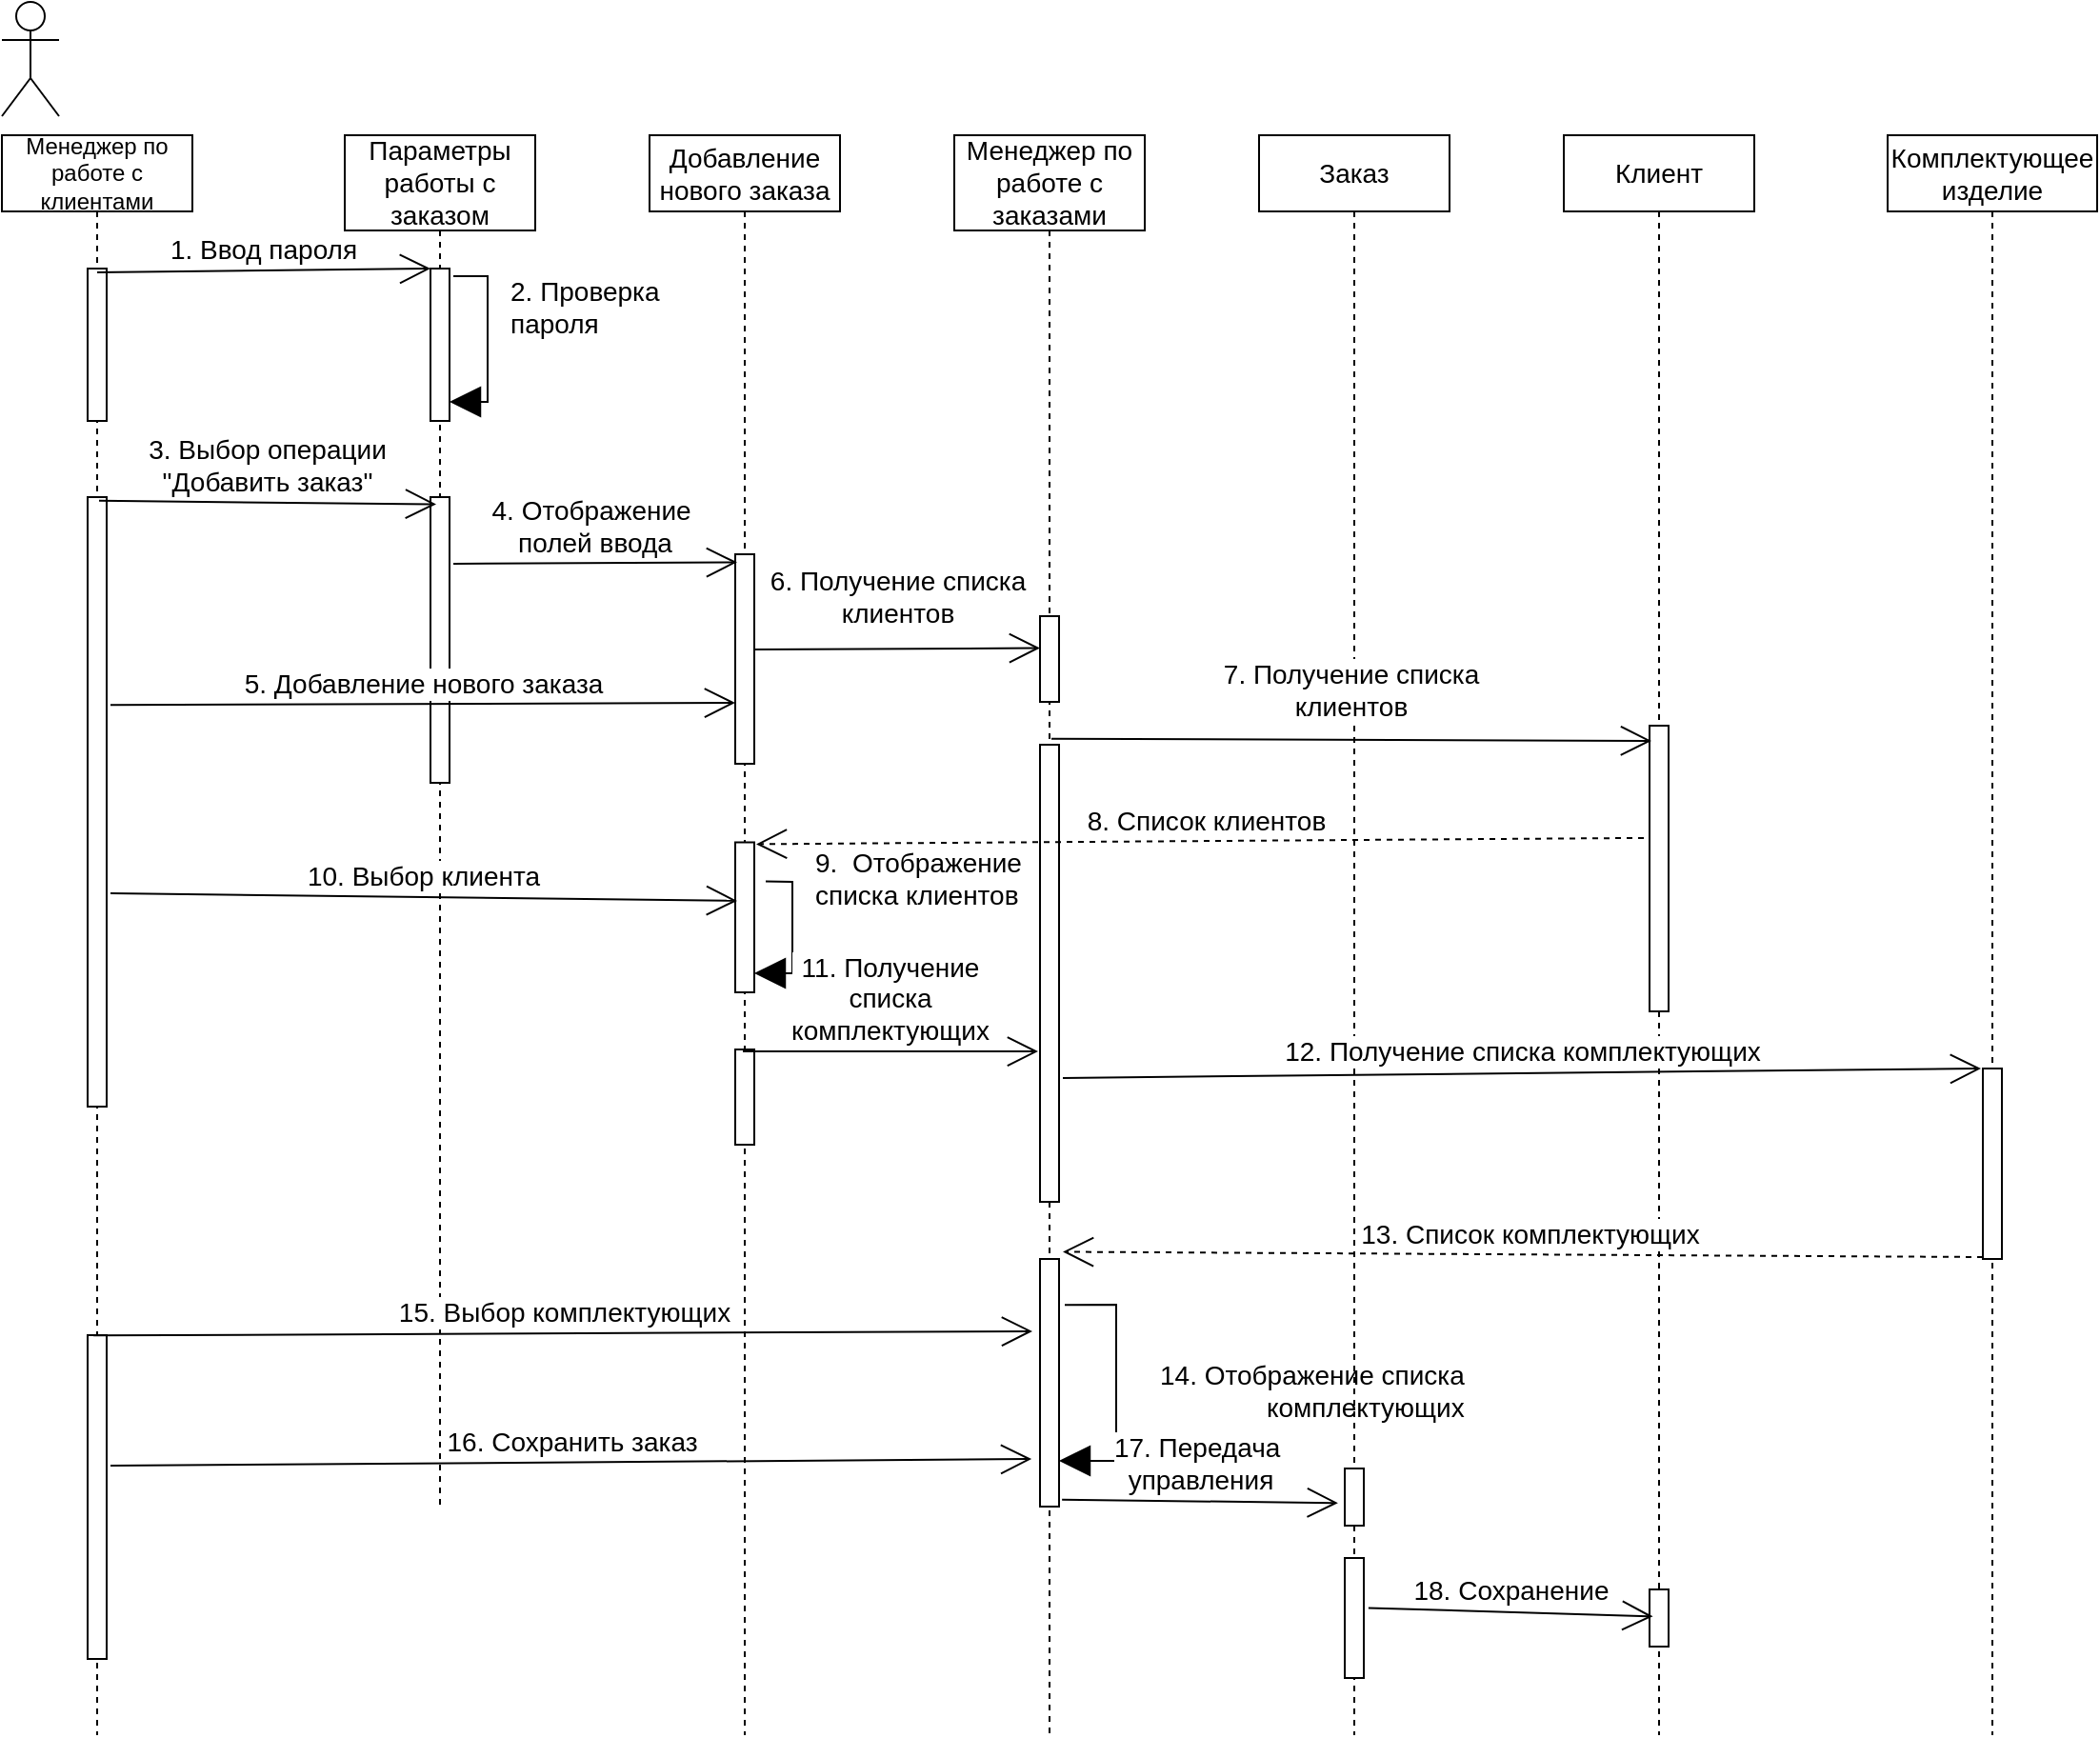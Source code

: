 <mxfile version="20.4.0" type="device"><diagram id="OzmcXAYesiX2XnL-jWl8" name="Страница 1"><mxGraphModel dx="1100" dy="639" grid="1" gridSize="10" guides="1" tooltips="1" connect="1" arrows="1" fold="1" page="1" pageScale="1" pageWidth="827" pageHeight="1169" math="0" shadow="0"><root><mxCell id="0"/><mxCell id="1" parent="0"/><mxCell id="tnpH8YGKR3N8rvLvn343-2" value="" style="shape=umlActor;verticalLabelPosition=bottom;verticalAlign=top;html=1;" vertex="1" parent="1"><mxGeometry x="35" width="30" height="60" as="geometry"/></mxCell><mxCell id="tnpH8YGKR3N8rvLvn343-3" value="Менеджер по работе с клиентами" style="shape=umlLifeline;perimeter=lifelinePerimeter;whiteSpace=wrap;html=1;container=1;collapsible=0;recursiveResize=0;outlineConnect=0;" vertex="1" parent="1"><mxGeometry x="35" y="70" width="100" height="840" as="geometry"/></mxCell><mxCell id="tnpH8YGKR3N8rvLvn343-4" value="" style="html=1;points=[];perimeter=orthogonalPerimeter;fontSize=14;" vertex="1" parent="tnpH8YGKR3N8rvLvn343-3"><mxGeometry x="45" y="70" width="10" height="80" as="geometry"/></mxCell><mxCell id="tnpH8YGKR3N8rvLvn343-5" value="" style="html=1;points=[];perimeter=orthogonalPerimeter;fontSize=14;" vertex="1" parent="tnpH8YGKR3N8rvLvn343-3"><mxGeometry x="45" y="190" width="10" height="320" as="geometry"/></mxCell><mxCell id="tnpH8YGKR3N8rvLvn343-6" value="" style="html=1;points=[];perimeter=orthogonalPerimeter;fontSize=14;" vertex="1" parent="tnpH8YGKR3N8rvLvn343-3"><mxGeometry x="45" y="630" width="10" height="170" as="geometry"/></mxCell><mxCell id="tnpH8YGKR3N8rvLvn343-7" value="Параметры работы с заказом" style="shape=umlLifeline;perimeter=lifelinePerimeter;whiteSpace=wrap;html=1;container=1;collapsible=0;recursiveResize=0;outlineConnect=0;fontSize=14;size=50;" vertex="1" parent="1"><mxGeometry x="215" y="70" width="100" height="720" as="geometry"/></mxCell><mxCell id="tnpH8YGKR3N8rvLvn343-8" value="" style="html=1;points=[];perimeter=orthogonalPerimeter;fontSize=14;" vertex="1" parent="tnpH8YGKR3N8rvLvn343-7"><mxGeometry x="45" y="70" width="10" height="80" as="geometry"/></mxCell><mxCell id="tnpH8YGKR3N8rvLvn343-9" value="2. Проверка &lt;br&gt;пароля" style="html=1;verticalAlign=bottom;endArrow=block;rounded=0;fontSize=14;endSize=14;exitX=1.2;exitY=0.05;exitDx=0;exitDy=0;exitPerimeter=0;align=left;" edge="1" parent="tnpH8YGKR3N8rvLvn343-7" source="tnpH8YGKR3N8rvLvn343-8" target="tnpH8YGKR3N8rvLvn343-8"><mxGeometry x="0.038" y="10" width="80" relative="1" as="geometry"><mxPoint x="460" y="260" as="sourcePoint"/><mxPoint x="540" y="260" as="targetPoint"/><Array as="points"><mxPoint x="75" y="74"/><mxPoint x="75" y="100"/><mxPoint x="75" y="140"/></Array><mxPoint as="offset"/></mxGeometry></mxCell><mxCell id="tnpH8YGKR3N8rvLvn343-10" value="" style="html=1;points=[];perimeter=orthogonalPerimeter;fontSize=14;" vertex="1" parent="tnpH8YGKR3N8rvLvn343-7"><mxGeometry x="45" y="190" width="10" height="150" as="geometry"/></mxCell><mxCell id="tnpH8YGKR3N8rvLvn343-11" value="Добавление нового заказа" style="shape=umlLifeline;perimeter=lifelinePerimeter;whiteSpace=wrap;html=1;container=1;collapsible=0;recursiveResize=0;outlineConnect=0;fontSize=14;" vertex="1" parent="1"><mxGeometry x="375" y="70" width="100" height="840" as="geometry"/></mxCell><mxCell id="tnpH8YGKR3N8rvLvn343-12" value="" style="html=1;points=[];perimeter=orthogonalPerimeter;fontSize=14;" vertex="1" parent="tnpH8YGKR3N8rvLvn343-11"><mxGeometry x="45" y="220" width="10" height="110" as="geometry"/></mxCell><mxCell id="tnpH8YGKR3N8rvLvn343-13" value="" style="html=1;points=[];perimeter=orthogonalPerimeter;fontSize=14;" vertex="1" parent="tnpH8YGKR3N8rvLvn343-11"><mxGeometry x="45" y="371.25" width="10" height="78.75" as="geometry"/></mxCell><mxCell id="tnpH8YGKR3N8rvLvn343-14" value="9.&amp;nbsp; Отображение&amp;nbsp;&lt;br&gt;списка клиентов" style="html=1;verticalAlign=bottom;endArrow=block;rounded=0;fontSize=14;endSize=14;align=left;exitX=1.6;exitY=0.261;exitDx=0;exitDy=0;exitPerimeter=0;" edge="1" parent="tnpH8YGKR3N8rvLvn343-11" source="tnpH8YGKR3N8rvLvn343-13" target="tnpH8YGKR3N8rvLvn343-13"><mxGeometry x="-0.22" y="10" width="80" relative="1" as="geometry"><mxPoint x="120" y="310" as="sourcePoint"/><mxPoint x="-95" y="130" as="targetPoint"/><Array as="points"><mxPoint x="75" y="392"/><mxPoint x="75" y="440"/></Array><mxPoint as="offset"/></mxGeometry></mxCell><mxCell id="tnpH8YGKR3N8rvLvn343-15" value="" style="html=1;points=[];perimeter=orthogonalPerimeter;fontSize=14;" vertex="1" parent="tnpH8YGKR3N8rvLvn343-11"><mxGeometry x="45" y="480" width="10" height="50" as="geometry"/></mxCell><mxCell id="tnpH8YGKR3N8rvLvn343-16" value="Менеджер по работе с заказами" style="shape=umlLifeline;perimeter=lifelinePerimeter;whiteSpace=wrap;html=1;container=1;collapsible=0;recursiveResize=0;outlineConnect=0;fontSize=14;size=50;" vertex="1" parent="1"><mxGeometry x="535" y="70" width="100" height="840" as="geometry"/></mxCell><mxCell id="tnpH8YGKR3N8rvLvn343-17" value="" style="html=1;points=[];perimeter=orthogonalPerimeter;fontSize=14;" vertex="1" parent="tnpH8YGKR3N8rvLvn343-16"><mxGeometry x="45" y="252.5" width="10" height="45" as="geometry"/></mxCell><mxCell id="tnpH8YGKR3N8rvLvn343-18" value="" style="html=1;points=[];perimeter=orthogonalPerimeter;fontSize=14;" vertex="1" parent="tnpH8YGKR3N8rvLvn343-16"><mxGeometry x="45" y="320" width="10" height="240" as="geometry"/></mxCell><mxCell id="tnpH8YGKR3N8rvLvn343-19" value="" style="html=1;points=[];perimeter=orthogonalPerimeter;fontSize=14;" vertex="1" parent="tnpH8YGKR3N8rvLvn343-16"><mxGeometry x="45" y="590" width="10" height="130" as="geometry"/></mxCell><mxCell id="tnpH8YGKR3N8rvLvn343-20" value="14. Отображение списка&lt;br&gt;&lt;div style=&quot;text-align: right;&quot;&gt;комплектующих&lt;/div&gt;" style="html=1;verticalAlign=bottom;endArrow=block;rounded=0;fontSize=14;endSize=14;align=left;exitX=1.3;exitY=0.186;exitDx=0;exitDy=0;exitPerimeter=0;" edge="1" parent="tnpH8YGKR3N8rvLvn343-16" source="tnpH8YGKR3N8rvLvn343-19" target="tnpH8YGKR3N8rvLvn343-19"><mxGeometry x="0.342" y="16" width="80" relative="1" as="geometry"><mxPoint x="-89" y="401.804" as="sourcePoint"/><mxPoint x="130" y="680" as="targetPoint"/><mxPoint x="5" y="-1" as="offset"/><Array as="points"><mxPoint x="85" y="614"/></Array></mxGeometry></mxCell><mxCell id="tnpH8YGKR3N8rvLvn343-21" value="Заказ" style="shape=umlLifeline;perimeter=lifelinePerimeter;whiteSpace=wrap;html=1;container=1;collapsible=0;recursiveResize=0;outlineConnect=0;fontSize=14;" vertex="1" parent="1"><mxGeometry x="695" y="70" width="100" height="840" as="geometry"/></mxCell><mxCell id="tnpH8YGKR3N8rvLvn343-22" value="" style="html=1;points=[];perimeter=orthogonalPerimeter;fontSize=14;" vertex="1" parent="tnpH8YGKR3N8rvLvn343-21"><mxGeometry x="45" y="700" width="10" height="30" as="geometry"/></mxCell><mxCell id="tnpH8YGKR3N8rvLvn343-23" value="" style="html=1;points=[];perimeter=orthogonalPerimeter;fontSize=14;" vertex="1" parent="tnpH8YGKR3N8rvLvn343-21"><mxGeometry x="45" y="747" width="10" height="63" as="geometry"/></mxCell><mxCell id="tnpH8YGKR3N8rvLvn343-24" value="Клиент" style="shape=umlLifeline;perimeter=lifelinePerimeter;whiteSpace=wrap;html=1;container=1;collapsible=0;recursiveResize=0;outlineConnect=0;fontSize=14;" vertex="1" parent="1"><mxGeometry x="855" y="70" width="100" height="840" as="geometry"/></mxCell><mxCell id="tnpH8YGKR3N8rvLvn343-25" value="" style="html=1;points=[];perimeter=orthogonalPerimeter;fontSize=14;" vertex="1" parent="tnpH8YGKR3N8rvLvn343-24"><mxGeometry x="45" y="310" width="10" height="150" as="geometry"/></mxCell><mxCell id="tnpH8YGKR3N8rvLvn343-26" value="" style="html=1;points=[];perimeter=orthogonalPerimeter;fontSize=14;" vertex="1" parent="tnpH8YGKR3N8rvLvn343-24"><mxGeometry x="45" y="763.5" width="10" height="30" as="geometry"/></mxCell><mxCell id="tnpH8YGKR3N8rvLvn343-27" value="Комплектующее изделие" style="shape=umlLifeline;perimeter=lifelinePerimeter;whiteSpace=wrap;html=1;container=1;collapsible=0;recursiveResize=0;outlineConnect=0;fontSize=14;" vertex="1" parent="1"><mxGeometry x="1025" y="70" width="110" height="840" as="geometry"/></mxCell><mxCell id="tnpH8YGKR3N8rvLvn343-28" value="" style="html=1;points=[];perimeter=orthogonalPerimeter;fontSize=14;" vertex="1" parent="tnpH8YGKR3N8rvLvn343-27"><mxGeometry x="50" y="490" width="10" height="100" as="geometry"/></mxCell><mxCell id="tnpH8YGKR3N8rvLvn343-29" value="1. Ввод пароля" style="html=1;verticalAlign=bottom;startArrow=none;startFill=0;endArrow=open;startSize=6;endSize=14;rounded=0;fontSize=14;exitX=0.5;exitY=0.025;exitDx=0;exitDy=0;exitPerimeter=0;entryX=0;entryY=0;entryDx=0;entryDy=0;entryPerimeter=0;" edge="1" parent="1" source="tnpH8YGKR3N8rvLvn343-4" target="tnpH8YGKR3N8rvLvn343-8"><mxGeometry width="80" relative="1" as="geometry"><mxPoint x="675" y="330" as="sourcePoint"/><mxPoint x="195" y="240" as="targetPoint"/></mxGeometry></mxCell><mxCell id="tnpH8YGKR3N8rvLvn343-30" value="3. Выбор операции&lt;br&gt;&quot;Добавить заказ&quot;" style="html=1;verticalAlign=bottom;startArrow=none;startFill=0;endArrow=open;startSize=6;endSize=14;rounded=0;fontSize=14;entryX=0.3;entryY=0.025;entryDx=0;entryDy=0;entryPerimeter=0;exitX=0.6;exitY=0.006;exitDx=0;exitDy=0;exitPerimeter=0;" edge="1" parent="1" source="tnpH8YGKR3N8rvLvn343-5" target="tnpH8YGKR3N8rvLvn343-10"><mxGeometry width="80" relative="1" as="geometry"><mxPoint x="145" y="310" as="sourcePoint"/><mxPoint x="270" y="150" as="targetPoint"/></mxGeometry></mxCell><mxCell id="tnpH8YGKR3N8rvLvn343-31" value="4. Отображение&amp;nbsp;&lt;br&gt;полей ввода" style="html=1;verticalAlign=bottom;startArrow=none;startFill=0;endArrow=open;startSize=6;endSize=14;rounded=0;fontSize=14;entryX=0.1;entryY=0.038;entryDx=0;entryDy=0;entryPerimeter=0;exitX=1.2;exitY=0.233;exitDx=0;exitDy=0;exitPerimeter=0;" edge="1" parent="1" source="tnpH8YGKR3N8rvLvn343-10" target="tnpH8YGKR3N8rvLvn343-12"><mxGeometry width="80" relative="1" as="geometry"><mxPoint x="355" y="340" as="sourcePoint"/><mxPoint x="273" y="272" as="targetPoint"/></mxGeometry></mxCell><mxCell id="tnpH8YGKR3N8rvLvn343-32" value="5. Добавление нового заказа" style="html=1;verticalAlign=bottom;startArrow=none;startFill=0;endArrow=open;startSize=6;endSize=14;rounded=0;fontSize=14;exitX=1.2;exitY=0.341;exitDx=0;exitDy=0;exitPerimeter=0;entryX=0;entryY=0.709;entryDx=0;entryDy=0;entryPerimeter=0;" edge="1" parent="1" source="tnpH8YGKR3N8rvLvn343-5" target="tnpH8YGKR3N8rvLvn343-12"><mxGeometry width="80" relative="1" as="geometry"><mxPoint x="282" y="304.95" as="sourcePoint"/><mxPoint x="365" y="340" as="targetPoint"/></mxGeometry></mxCell><mxCell id="tnpH8YGKR3N8rvLvn343-33" value="6. Получение списка&lt;br&gt;клиентов" style="html=1;verticalAlign=bottom;startArrow=none;startFill=0;endArrow=open;startSize=6;endSize=14;rounded=0;fontSize=14;exitX=1;exitY=0.455;exitDx=0;exitDy=0;exitPerimeter=0;entryX=0;entryY=0.372;entryDx=0;entryDy=0;entryPerimeter=0;" edge="1" parent="1" source="tnpH8YGKR3N8rvLvn343-12" target="tnpH8YGKR3N8rvLvn343-17"><mxGeometry x="0.009" y="8" width="80" relative="1" as="geometry"><mxPoint x="102" y="379.12" as="sourcePoint"/><mxPoint x="430" y="377.99" as="targetPoint"/><mxPoint as="offset"/></mxGeometry></mxCell><mxCell id="tnpH8YGKR3N8rvLvn343-34" value="7. Получение списка &lt;br&gt;клиентов" style="html=1;verticalAlign=bottom;startArrow=none;startFill=0;endArrow=open;startSize=6;endSize=14;rounded=0;fontSize=14;exitX=0.6;exitY=-0.013;exitDx=0;exitDy=0;exitPerimeter=0;entryX=0.1;entryY=0.053;entryDx=0;entryDy=0;entryPerimeter=0;" edge="1" parent="1" source="tnpH8YGKR3N8rvLvn343-18" target="tnpH8YGKR3N8rvLvn343-25"><mxGeometry x="-0.006" y="6" width="80" relative="1" as="geometry"><mxPoint x="102" y="379.12" as="sourcePoint"/><mxPoint x="430" y="377.99" as="targetPoint"/><mxPoint as="offset"/></mxGeometry></mxCell><mxCell id="tnpH8YGKR3N8rvLvn343-35" value="8. Список клиентов" style="html=1;verticalAlign=bottom;startArrow=none;startFill=0;endArrow=open;startSize=6;endSize=14;rounded=0;fontSize=14;exitX=-0.3;exitY=0.393;exitDx=0;exitDy=0;exitPerimeter=0;dashed=1;entryX=1.1;entryY=0.012;entryDx=0;entryDy=0;entryPerimeter=0;" edge="1" parent="1" source="tnpH8YGKR3N8rvLvn343-25" target="tnpH8YGKR3N8rvLvn343-13"><mxGeometry x="-0.013" width="80" relative="1" as="geometry"><mxPoint x="675" y="550" as="sourcePoint"/><mxPoint x="505" y="490" as="targetPoint"/><mxPoint as="offset"/></mxGeometry></mxCell><mxCell id="tnpH8YGKR3N8rvLvn343-36" value="10. Выбор клиента" style="html=1;verticalAlign=bottom;startArrow=none;startFill=0;endArrow=open;startSize=6;endSize=14;rounded=0;fontSize=14;exitX=1.2;exitY=0.65;exitDx=0;exitDy=0;exitPerimeter=0;entryX=0.1;entryY=0.39;entryDx=0;entryDy=0;entryPerimeter=0;" edge="1" parent="1" source="tnpH8YGKR3N8rvLvn343-5" target="tnpH8YGKR3N8rvLvn343-13"><mxGeometry width="80" relative="1" as="geometry"><mxPoint x="102" y="379.12" as="sourcePoint"/><mxPoint x="365" y="520" as="targetPoint"/></mxGeometry></mxCell><mxCell id="tnpH8YGKR3N8rvLvn343-37" value="11. Получение&lt;br&gt;списка&lt;br&gt;комплектующих" style="html=1;verticalAlign=bottom;startArrow=none;startFill=0;endArrow=open;startSize=6;endSize=14;rounded=0;fontSize=14;exitX=0.4;exitY=0.02;exitDx=0;exitDy=0;exitPerimeter=0;entryX=-0.1;entryY=0.671;entryDx=0;entryDy=0;entryPerimeter=0;" edge="1" parent="1" source="tnpH8YGKR3N8rvLvn343-15" target="tnpH8YGKR3N8rvLvn343-18"><mxGeometry width="80" relative="1" as="geometry"><mxPoint x="102" y="478" as="sourcePoint"/><mxPoint x="431" y="481.963" as="targetPoint"/></mxGeometry></mxCell><mxCell id="tnpH8YGKR3N8rvLvn343-38" value="12. Получение списка комплектующих" style="html=1;verticalAlign=bottom;startArrow=none;startFill=0;endArrow=open;startSize=6;endSize=14;rounded=0;fontSize=14;exitX=1.2;exitY=0.729;exitDx=0;exitDy=0;exitPerimeter=0;entryX=-0.1;entryY=0;entryDx=0;entryDy=0;entryPerimeter=0;" edge="1" parent="1" source="tnpH8YGKR3N8rvLvn343-18" target="tnpH8YGKR3N8rvLvn343-28"><mxGeometry width="80" relative="1" as="geometry"><mxPoint x="434" y="561" as="sourcePoint"/><mxPoint x="589" y="561.04" as="targetPoint"/></mxGeometry></mxCell><mxCell id="tnpH8YGKR3N8rvLvn343-39" value="13. Список комплектующих" style="html=1;verticalAlign=bottom;startArrow=none;startFill=0;endArrow=open;startSize=6;endSize=14;rounded=0;fontSize=14;exitX=0;exitY=0.99;exitDx=0;exitDy=0;exitPerimeter=0;dashed=1;entryX=1.2;entryY=-0.029;entryDx=0;entryDy=0;entryPerimeter=0;" edge="1" parent="1" source="tnpH8YGKR3N8rvLvn343-28" target="tnpH8YGKR3N8rvLvn343-19"><mxGeometry x="-0.013" width="80" relative="1" as="geometry"><mxPoint x="907" y="448.95" as="sourcePoint"/><mxPoint x="441" y="452.195" as="targetPoint"/><mxPoint as="offset"/></mxGeometry></mxCell><mxCell id="tnpH8YGKR3N8rvLvn343-40" value="15. Выбор комплектующих" style="html=1;verticalAlign=bottom;startArrow=none;startFill=0;endArrow=open;startSize=6;endSize=14;rounded=0;fontSize=14;exitX=0.311;exitY=0.001;exitDx=0;exitDy=0;exitPerimeter=0;entryX=-0.4;entryY=0.292;entryDx=0;entryDy=0;entryPerimeter=0;" edge="1" parent="1" source="tnpH8YGKR3N8rvLvn343-6" target="tnpH8YGKR3N8rvLvn343-19"><mxGeometry width="80" relative="1" as="geometry"><mxPoint x="102" y="478" as="sourcePoint"/><mxPoint x="431" y="481.963" as="targetPoint"/></mxGeometry></mxCell><mxCell id="tnpH8YGKR3N8rvLvn343-41" value="16. Сохранить заказ" style="html=1;verticalAlign=bottom;startArrow=none;startFill=0;endArrow=open;startSize=6;endSize=14;rounded=0;fontSize=14;entryX=-0.444;entryY=0.808;entryDx=0;entryDy=0;entryPerimeter=0;exitX=1.2;exitY=0.403;exitDx=0;exitDy=0;exitPerimeter=0;" edge="1" parent="1" source="tnpH8YGKR3N8rvLvn343-6" target="tnpH8YGKR3N8rvLvn343-19"><mxGeometry width="80" relative="1" as="geometry"><mxPoint x="90" y="760" as="sourcePoint"/><mxPoint x="586" y="705.04" as="targetPoint"/></mxGeometry></mxCell><mxCell id="tnpH8YGKR3N8rvLvn343-42" value="17. Передача&amp;nbsp;&lt;br&gt;управления" style="html=1;verticalAlign=bottom;startArrow=none;startFill=0;endArrow=open;startSize=6;endSize=14;rounded=0;fontSize=14;exitX=1.156;exitY=0.972;exitDx=0;exitDy=0;exitPerimeter=0;entryX=-0.356;entryY=0.604;entryDx=0;entryDy=0;entryPerimeter=0;" edge="1" parent="1" source="tnpH8YGKR3N8rvLvn343-19" target="tnpH8YGKR3N8rvLvn343-22"><mxGeometry width="80" relative="1" as="geometry"><mxPoint x="100" y="755.05" as="sourcePoint"/><mxPoint x="591" y="761.0" as="targetPoint"/></mxGeometry></mxCell><mxCell id="tnpH8YGKR3N8rvLvn343-43" value="18. Сохранение" style="html=1;verticalAlign=bottom;startArrow=none;startFill=0;endArrow=open;startSize=6;endSize=14;rounded=0;fontSize=14;exitX=1.244;exitY=0.416;exitDx=0;exitDy=0;exitPerimeter=0;entryX=0.178;entryY=0.472;entryDx=0;entryDy=0;entryPerimeter=0;" edge="1" parent="1" source="tnpH8YGKR3N8rvLvn343-23" target="tnpH8YGKR3N8rvLvn343-26"><mxGeometry width="80" relative="1" as="geometry"><mxPoint x="604.76" y="787.13" as="sourcePoint"/><mxPoint x="900" y="843" as="targetPoint"/></mxGeometry></mxCell></root></mxGraphModel></diagram></mxfile>